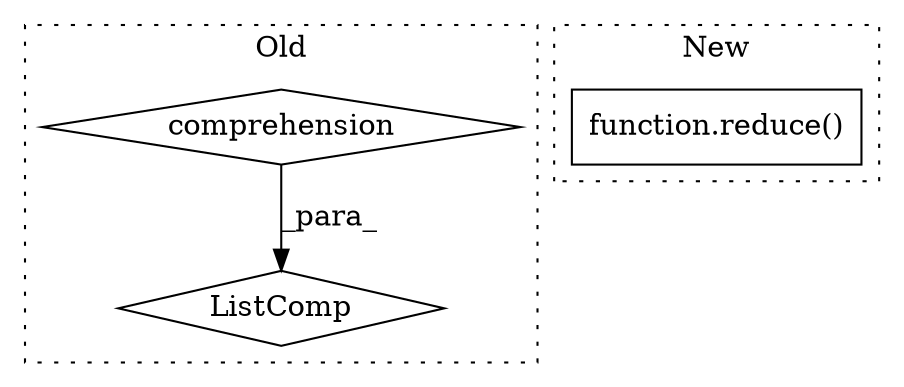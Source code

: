 digraph G {
subgraph cluster0 {
1 [label="ListComp" a="106" s="8695" l="50" shape="diamond"];
3 [label="comprehension" a="45" s="8723" l="3" shape="diamond"];
label = "Old";
style="dotted";
}
subgraph cluster1 {
2 [label="function.reduce()" a="75" s="10490,10530" l="7,1" shape="box"];
label = "New";
style="dotted";
}
3 -> 1 [label="_para_"];
}